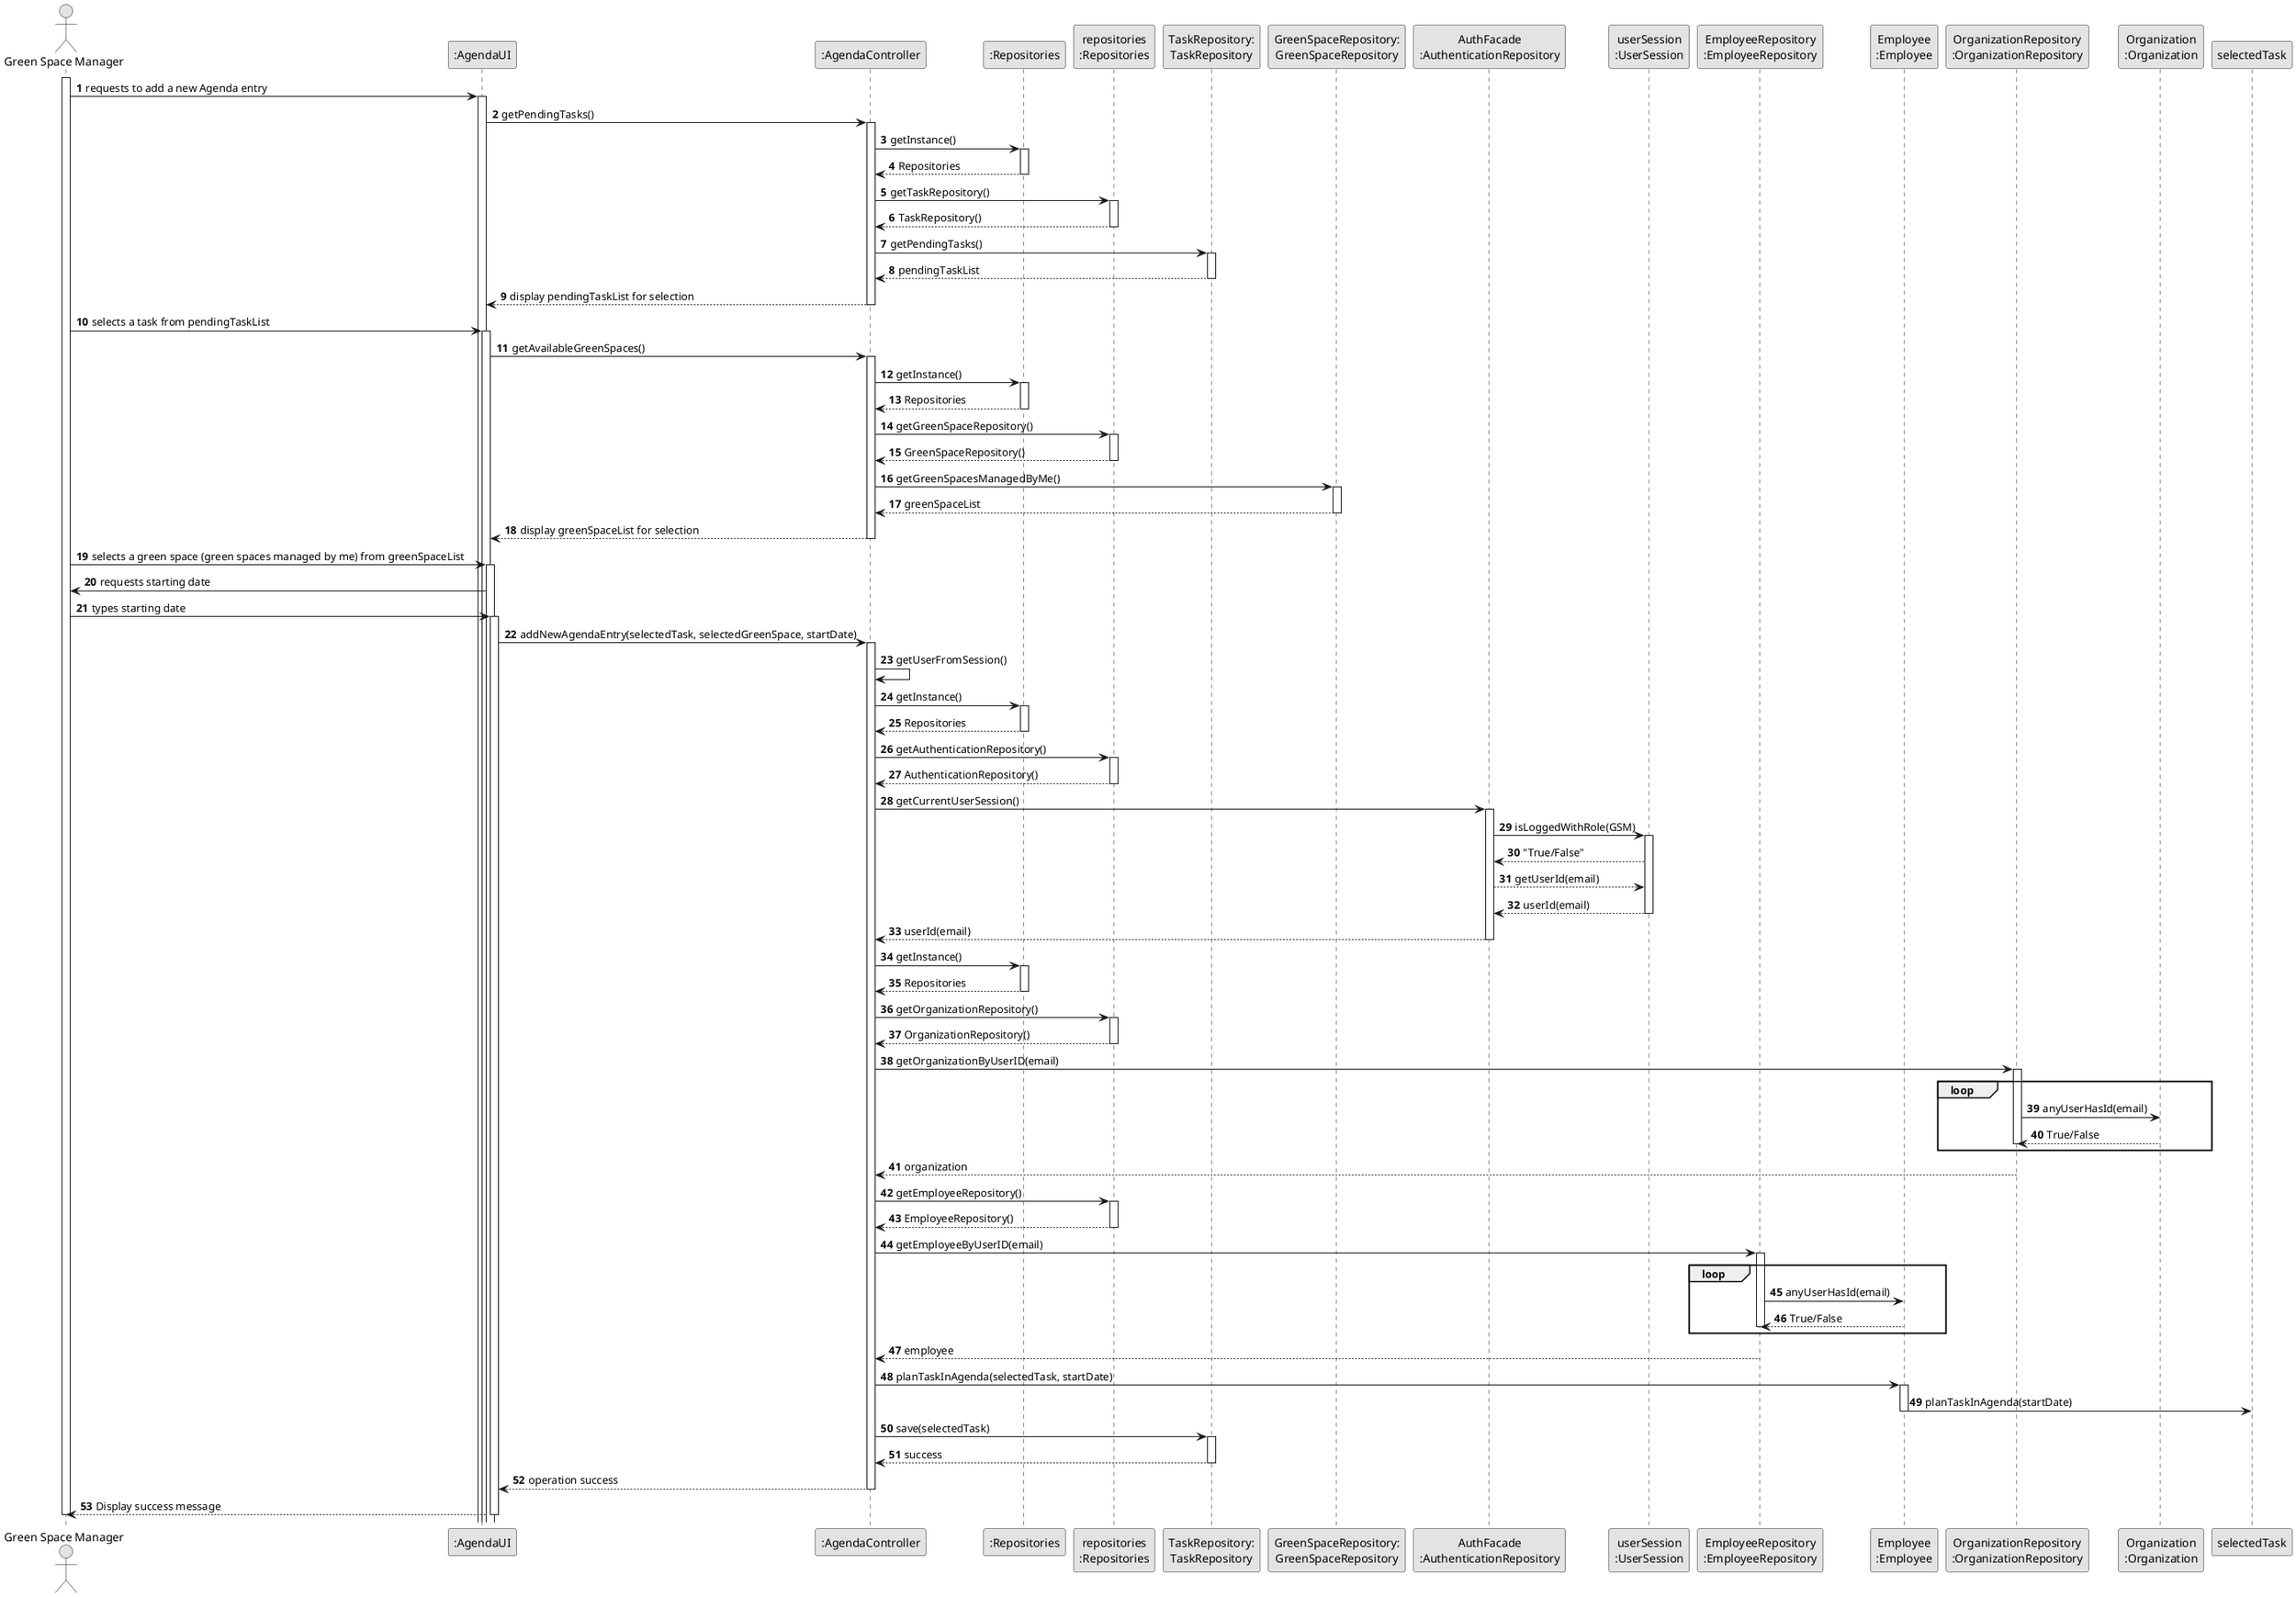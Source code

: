 @startuml
skinparam monochrome true
skinparam packageStyle rectangle
skinparam shadowing false

autonumber

actor "Green Space Manager" as GSM
participant ":AgendaUI" as UI
participant ":AgendaController" as CTRL
participant ":Repositories" as RepositorySingleton
participant "repositories\n:Repositories" as PLAT
participant "TaskRepository:\nTaskRepository" as TASKREP
participant "GreenSpaceRepository:\nGreenSpaceRepository" as GSR
participant "AuthFacade\n:AuthenticationRepository" as AUTHREP
participant "userSession\n:UserSession" as USER

participant "EmployeeRepository\n:EmployeeRepository" as EMPREP
participant "Employee\n:Employee" as EMP
participant "OrganizationRepository\n:OrganizationRepository" as ORGREP
participant "Organization\n:Organization" as ORG

activate GSM

    GSM -> UI : requests to add a new Agenda entry
    activate UI

    UI -> CTRL : getPendingTasks()
    activate CTRL

    CTRL -> RepositorySingleton : getInstance()
    activate RepositorySingleton
    CTRL <-- RepositorySingleton : Repositories
    deactivate RepositorySingleton

    CTRL -> PLAT : getTaskRepository()
    activate PLAT
    CTRL <-- PLAT : TaskRepository()
    deactivate PLAT

    CTRL -> TASKREP : getPendingTasks()
    activate TASKREP
    TASKREP --> CTRL : pendingTaskList
    deactivate TASKREP

    UI <-- CTRL : display pendingTaskList for selection
    deactivate CTRL

    GSM -> UI : selects a task from pendingTaskList
    activate UI

    UI -> CTRL : getAvailableGreenSpaces()
    activate CTRL

    CTRL -> RepositorySingleton : getInstance()
    activate RepositorySingleton
    CTRL <-- RepositorySingleton : Repositories
    deactivate RepositorySingleton

    CTRL -> PLAT : getGreenSpaceRepository()
    activate PLAT
    CTRL <-- PLAT : GreenSpaceRepository()
    deactivate PLAT

    CTRL -> GSR : getGreenSpacesManagedByMe()
    activate GSR
    CTRL <-- GSR : greenSpaceList
    deactivate GSR

    UI <-- CTRL : display greenSpaceList for selection
    deactivate CTRL

    GSM -> UI : selects a green space (green spaces managed by me) from greenSpaceList
    activate UI

    UI -> GSM : requests starting date
    GSM -> UI : types starting date
    activate UI

    UI -> CTRL : addNewAgendaEntry(selectedTask, selectedGreenSpace, startDate)
    activate CTRL

        CTRL -> CTRL : getUserFromSession()

        CTRL -> RepositorySingleton : getInstance()
        activate RepositorySingleton
        CTRL <-- RepositorySingleton : Repositories
        deactivate RepositorySingleton

        CTRL -> PLAT : getAuthenticationRepository()
        activate PLAT
        CTRL <-- PLAT : AuthenticationRepository()
        deactivate PLAT

        CTRL -> AUTHREP : getCurrentUserSession()
        activate AUTHREP

        AUTHREP -> USER : isLoggedWithRole(GSM)
        activate USER

        AUTHREP <-- USER : "True/False"
        AUTHREP --> USER : getUserId(email)
        AUTHREP <-- USER : userId(email)
        deactivate USER

        CTRL <-- AUTHREP : userId(email)
        deactivate AUTHREP

        CTRL -> RepositorySingleton : getInstance()
        activate RepositorySingleton
        CTRL <-- RepositorySingleton : Repositories
        deactivate RepositorySingleton

        CTRL -> PLAT : getOrganizationRepository()
        activate PLAT
        CTRL <-- PLAT : OrganizationRepository()
        deactivate PLAT

        CTRL -> ORGREP : getOrganizationByUserID(email)
        activate ORGREP
        loop
            ORGREP -> ORG : anyUserHasId(email)
            ORG --> ORGREP : True/False
        deactivate ORGREP
        end
        ORGREP --> CTRL : organization

        CTRL -> PLAT : getEmployeeRepository()
        activate PLAT
        CTRL <-- PLAT : EmployeeRepository()
        deactivate PLAT

        CTRL -> EMPREP : getEmployeeByUserID(email)
        activate EMPREP
        loop
            EMPREP -> EMP : anyUserHasId(email)
            EMP --> EMPREP : True/False
        deactivate EMPREP
        end
        EMPREP --> CTRL : employee

        CTRL -> EMP : planTaskInAgenda(selectedTask, startDate)
        activate EMP
        EMP -> selectedTask : planTaskInAgenda(startDate)
        deactivate EMP

        CTRL -> TASKREP : save(selectedTask)
        activate TASKREP
        TASKREP --> CTRL : success
        deactivate TASKREP

        CTRL --> UI : operation success
    
deactivate CTRL

UI --> GSM : Display success message
deactivate UI

deactivate GSM

@enduml
